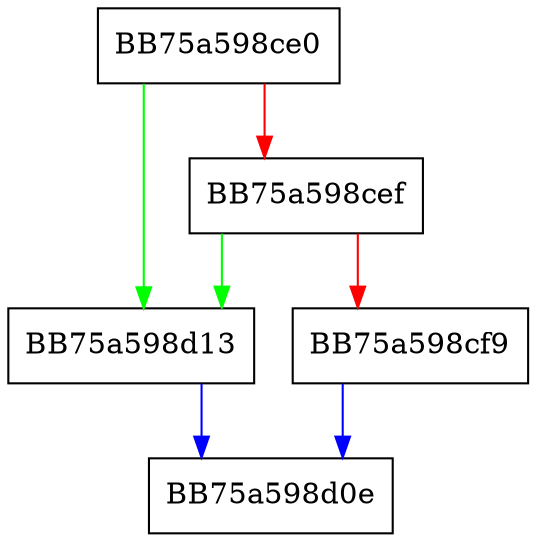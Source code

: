 digraph CIRCULAR_QUEUE_push {
  node [shape="box"];
  graph [splines=ortho];
  BB75a598ce0 -> BB75a598d13 [color="green"];
  BB75a598ce0 -> BB75a598cef [color="red"];
  BB75a598cef -> BB75a598d13 [color="green"];
  BB75a598cef -> BB75a598cf9 [color="red"];
  BB75a598cf9 -> BB75a598d0e [color="blue"];
  BB75a598d13 -> BB75a598d0e [color="blue"];
}